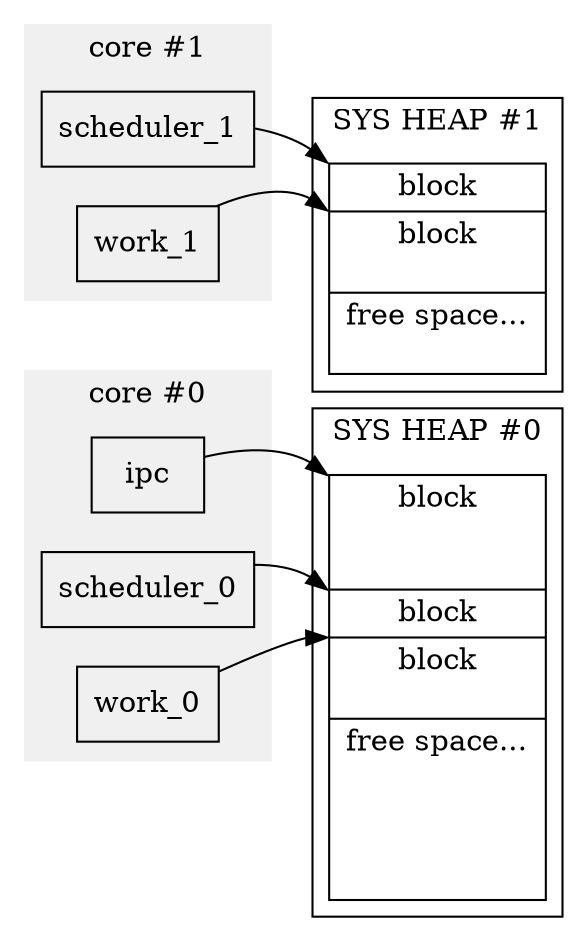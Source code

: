 digraph system_zone {
   compound = true;
   node [shape = record];
   rankdir = LR;
   size=7;

   subgraph cluster_sys_0 {
      label = "SYS HEAP #0";

      s0 [label = "<b0>block\n\n\n
                     |<b1>block
                     |<b2>block\n\n
                     |<free>free space...\n\n\n\n\n"];
   }

   subgraph cluster_sys_1 {
      label = "SYS HEAP #1";

      s1 [label = "<b0>block
                     |<b1>block\n\n
                     |<free>free space...\n\n"];
   }

   subgraph cluster_core_0 {
      style = filled;
      color = "#f0f0f0";
      label = "core #0";

      ipc;
      scheduler_0;
      work_0;
   }

   subgraph cluster_core_1 {
      style = filled;
      color = "#f0f0f0";
      label = "core #1";

      scheduler_1;
      work_1;
   }

   ipc -> s0:b0:nw;
   scheduler_0 -> s0:b1:nw;
   work_0 -> s0:b2:nw;

   scheduler_1 -> s1:b0:nw;
   work_1 -> s1:b1:nw;
}
